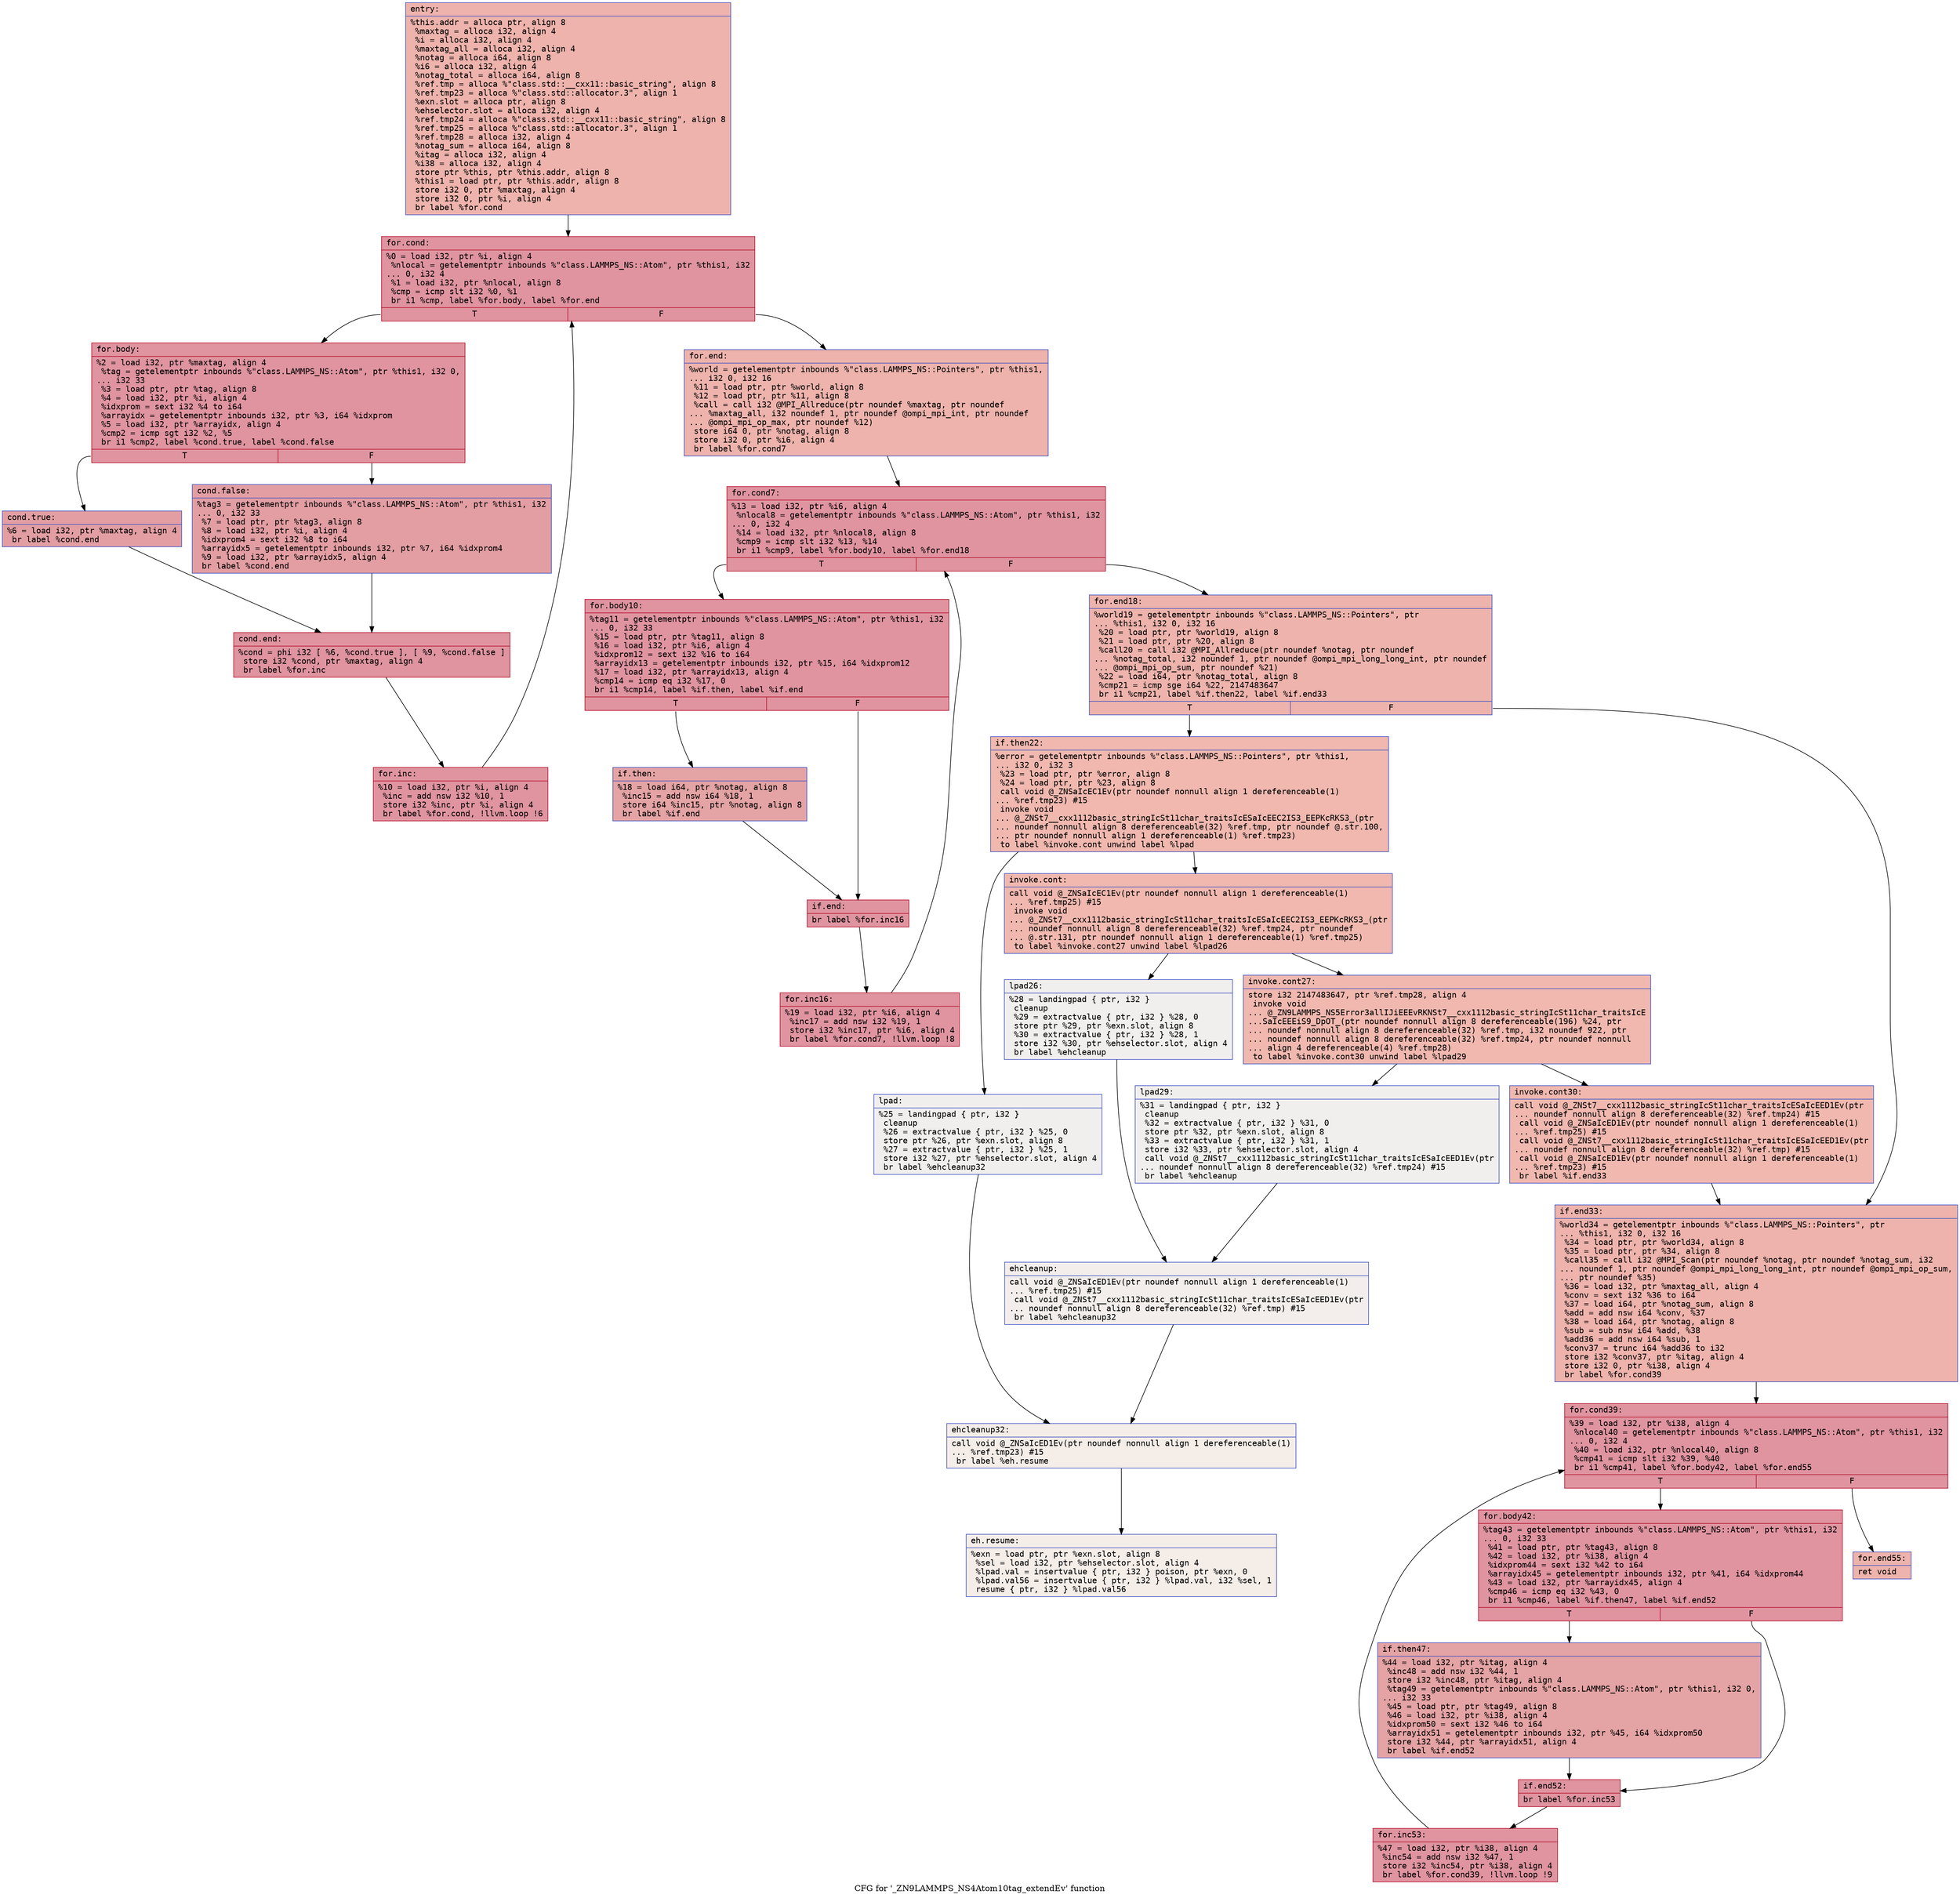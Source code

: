 digraph "CFG for '_ZN9LAMMPS_NS4Atom10tag_extendEv' function" {
	label="CFG for '_ZN9LAMMPS_NS4Atom10tag_extendEv' function";

	Node0x55aea8e51490 [shape=record,color="#3d50c3ff", style=filled, fillcolor="#d6524470" fontname="Courier",label="{entry:\l|  %this.addr = alloca ptr, align 8\l  %maxtag = alloca i32, align 4\l  %i = alloca i32, align 4\l  %maxtag_all = alloca i32, align 4\l  %notag = alloca i64, align 8\l  %i6 = alloca i32, align 4\l  %notag_total = alloca i64, align 8\l  %ref.tmp = alloca %\"class.std::__cxx11::basic_string\", align 8\l  %ref.tmp23 = alloca %\"class.std::allocator.3\", align 1\l  %exn.slot = alloca ptr, align 8\l  %ehselector.slot = alloca i32, align 4\l  %ref.tmp24 = alloca %\"class.std::__cxx11::basic_string\", align 8\l  %ref.tmp25 = alloca %\"class.std::allocator.3\", align 1\l  %ref.tmp28 = alloca i32, align 4\l  %notag_sum = alloca i64, align 8\l  %itag = alloca i32, align 4\l  %i38 = alloca i32, align 4\l  store ptr %this, ptr %this.addr, align 8\l  %this1 = load ptr, ptr %this.addr, align 8\l  store i32 0, ptr %maxtag, align 4\l  store i32 0, ptr %i, align 4\l  br label %for.cond\l}"];
	Node0x55aea8e51490 -> Node0x55aea8e529a0[tooltip="entry -> for.cond\nProbability 100.00%" ];
	Node0x55aea8e529a0 [shape=record,color="#b70d28ff", style=filled, fillcolor="#b70d2870" fontname="Courier",label="{for.cond:\l|  %0 = load i32, ptr %i, align 4\l  %nlocal = getelementptr inbounds %\"class.LAMMPS_NS::Atom\", ptr %this1, i32\l... 0, i32 4\l  %1 = load i32, ptr %nlocal, align 8\l  %cmp = icmp slt i32 %0, %1\l  br i1 %cmp, label %for.body, label %for.end\l|{<s0>T|<s1>F}}"];
	Node0x55aea8e529a0:s0 -> Node0x55aea8e52d20[tooltip="for.cond -> for.body\nProbability 96.88%" ];
	Node0x55aea8e529a0:s1 -> Node0x55aea8e52da0[tooltip="for.cond -> for.end\nProbability 3.12%" ];
	Node0x55aea8e52d20 [shape=record,color="#b70d28ff", style=filled, fillcolor="#b70d2870" fontname="Courier",label="{for.body:\l|  %2 = load i32, ptr %maxtag, align 4\l  %tag = getelementptr inbounds %\"class.LAMMPS_NS::Atom\", ptr %this1, i32 0,\l... i32 33\l  %3 = load ptr, ptr %tag, align 8\l  %4 = load i32, ptr %i, align 4\l  %idxprom = sext i32 %4 to i64\l  %arrayidx = getelementptr inbounds i32, ptr %3, i64 %idxprom\l  %5 = load i32, ptr %arrayidx, align 4\l  %cmp2 = icmp sgt i32 %2, %5\l  br i1 %cmp2, label %cond.true, label %cond.false\l|{<s0>T|<s1>F}}"];
	Node0x55aea8e52d20:s0 -> Node0x55aea8e53530[tooltip="for.body -> cond.true\nProbability 50.00%" ];
	Node0x55aea8e52d20:s1 -> Node0x55aea8e535b0[tooltip="for.body -> cond.false\nProbability 50.00%" ];
	Node0x55aea8e53530 [shape=record,color="#3d50c3ff", style=filled, fillcolor="#be242e70" fontname="Courier",label="{cond.true:\l|  %6 = load i32, ptr %maxtag, align 4\l  br label %cond.end\l}"];
	Node0x55aea8e53530 -> Node0x55aea8e53760[tooltip="cond.true -> cond.end\nProbability 100.00%" ];
	Node0x55aea8e535b0 [shape=record,color="#3d50c3ff", style=filled, fillcolor="#be242e70" fontname="Courier",label="{cond.false:\l|  %tag3 = getelementptr inbounds %\"class.LAMMPS_NS::Atom\", ptr %this1, i32\l... 0, i32 33\l  %7 = load ptr, ptr %tag3, align 8\l  %8 = load i32, ptr %i, align 4\l  %idxprom4 = sext i32 %8 to i64\l  %arrayidx5 = getelementptr inbounds i32, ptr %7, i64 %idxprom4\l  %9 = load i32, ptr %arrayidx5, align 4\l  br label %cond.end\l}"];
	Node0x55aea8e535b0 -> Node0x55aea8e53760[tooltip="cond.false -> cond.end\nProbability 100.00%" ];
	Node0x55aea8e53760 [shape=record,color="#b70d28ff", style=filled, fillcolor="#b70d2870" fontname="Courier",label="{cond.end:\l|  %cond = phi i32 [ %6, %cond.true ], [ %9, %cond.false ]\l  store i32 %cond, ptr %maxtag, align 4\l  br label %for.inc\l}"];
	Node0x55aea8e53760 -> Node0x55aea8e53d50[tooltip="cond.end -> for.inc\nProbability 100.00%" ];
	Node0x55aea8e53d50 [shape=record,color="#b70d28ff", style=filled, fillcolor="#b70d2870" fontname="Courier",label="{for.inc:\l|  %10 = load i32, ptr %i, align 4\l  %inc = add nsw i32 %10, 1\l  store i32 %inc, ptr %i, align 4\l  br label %for.cond, !llvm.loop !6\l}"];
	Node0x55aea8e53d50 -> Node0x55aea8e529a0[tooltip="for.inc -> for.cond\nProbability 100.00%" ];
	Node0x55aea8e52da0 [shape=record,color="#3d50c3ff", style=filled, fillcolor="#d6524470" fontname="Courier",label="{for.end:\l|  %world = getelementptr inbounds %\"class.LAMMPS_NS::Pointers\", ptr %this1,\l... i32 0, i32 16\l  %11 = load ptr, ptr %world, align 8\l  %12 = load ptr, ptr %11, align 8\l  %call = call i32 @MPI_Allreduce(ptr noundef %maxtag, ptr noundef\l... %maxtag_all, i32 noundef 1, ptr noundef @ompi_mpi_int, ptr noundef\l... @ompi_mpi_op_max, ptr noundef %12)\l  store i64 0, ptr %notag, align 8\l  store i32 0, ptr %i6, align 4\l  br label %for.cond7\l}"];
	Node0x55aea8e52da0 -> Node0x55aea8e546e0[tooltip="for.end -> for.cond7\nProbability 100.00%" ];
	Node0x55aea8e546e0 [shape=record,color="#b70d28ff", style=filled, fillcolor="#b70d2870" fontname="Courier",label="{for.cond7:\l|  %13 = load i32, ptr %i6, align 4\l  %nlocal8 = getelementptr inbounds %\"class.LAMMPS_NS::Atom\", ptr %this1, i32\l... 0, i32 4\l  %14 = load i32, ptr %nlocal8, align 8\l  %cmp9 = icmp slt i32 %13, %14\l  br i1 %cmp9, label %for.body10, label %for.end18\l|{<s0>T|<s1>F}}"];
	Node0x55aea8e546e0:s0 -> Node0x55aea8e54a10[tooltip="for.cond7 -> for.body10\nProbability 96.88%" ];
	Node0x55aea8e546e0:s1 -> Node0x55aea8e54a90[tooltip="for.cond7 -> for.end18\nProbability 3.12%" ];
	Node0x55aea8e54a10 [shape=record,color="#b70d28ff", style=filled, fillcolor="#b70d2870" fontname="Courier",label="{for.body10:\l|  %tag11 = getelementptr inbounds %\"class.LAMMPS_NS::Atom\", ptr %this1, i32\l... 0, i32 33\l  %15 = load ptr, ptr %tag11, align 8\l  %16 = load i32, ptr %i6, align 4\l  %idxprom12 = sext i32 %16 to i64\l  %arrayidx13 = getelementptr inbounds i32, ptr %15, i64 %idxprom12\l  %17 = load i32, ptr %arrayidx13, align 4\l  %cmp14 = icmp eq i32 %17, 0\l  br i1 %cmp14, label %if.then, label %if.end\l|{<s0>T|<s1>F}}"];
	Node0x55aea8e54a10:s0 -> Node0x55aea8e52e10[tooltip="for.body10 -> if.then\nProbability 37.50%" ];
	Node0x55aea8e54a10:s1 -> Node0x55aea8e52e80[tooltip="for.body10 -> if.end\nProbability 62.50%" ];
	Node0x55aea8e52e10 [shape=record,color="#3d50c3ff", style=filled, fillcolor="#c32e3170" fontname="Courier",label="{if.then:\l|  %18 = load i64, ptr %notag, align 8\l  %inc15 = add nsw i64 %18, 1\l  store i64 %inc15, ptr %notag, align 8\l  br label %if.end\l}"];
	Node0x55aea8e52e10 -> Node0x55aea8e52e80[tooltip="if.then -> if.end\nProbability 100.00%" ];
	Node0x55aea8e52e80 [shape=record,color="#b70d28ff", style=filled, fillcolor="#b70d2870" fontname="Courier",label="{if.end:\l|  br label %for.inc16\l}"];
	Node0x55aea8e52e80 -> Node0x55aea8e530d0[tooltip="if.end -> for.inc16\nProbability 100.00%" ];
	Node0x55aea8e530d0 [shape=record,color="#b70d28ff", style=filled, fillcolor="#b70d2870" fontname="Courier",label="{for.inc16:\l|  %19 = load i32, ptr %i6, align 4\l  %inc17 = add nsw i32 %19, 1\l  store i32 %inc17, ptr %i6, align 4\l  br label %for.cond7, !llvm.loop !8\l}"];
	Node0x55aea8e530d0 -> Node0x55aea8e546e0[tooltip="for.inc16 -> for.cond7\nProbability 100.00%" ];
	Node0x55aea8e54a90 [shape=record,color="#3d50c3ff", style=filled, fillcolor="#d6524470" fontname="Courier",label="{for.end18:\l|  %world19 = getelementptr inbounds %\"class.LAMMPS_NS::Pointers\", ptr\l... %this1, i32 0, i32 16\l  %20 = load ptr, ptr %world19, align 8\l  %21 = load ptr, ptr %20, align 8\l  %call20 = call i32 @MPI_Allreduce(ptr noundef %notag, ptr noundef\l... %notag_total, i32 noundef 1, ptr noundef @ompi_mpi_long_long_int, ptr noundef\l... @ompi_mpi_op_sum, ptr noundef %21)\l  %22 = load i64, ptr %notag_total, align 8\l  %cmp21 = icmp sge i64 %22, 2147483647\l  br i1 %cmp21, label %if.then22, label %if.end33\l|{<s0>T|<s1>F}}"];
	Node0x55aea8e54a90:s0 -> Node0x55aea8e560c0[tooltip="for.end18 -> if.then22\nProbability 50.00%" ];
	Node0x55aea8e54a90:s1 -> Node0x55aea8e56110[tooltip="for.end18 -> if.end33\nProbability 50.00%" ];
	Node0x55aea8e560c0 [shape=record,color="#3d50c3ff", style=filled, fillcolor="#dc5d4a70" fontname="Courier",label="{if.then22:\l|  %error = getelementptr inbounds %\"class.LAMMPS_NS::Pointers\", ptr %this1,\l... i32 0, i32 3\l  %23 = load ptr, ptr %error, align 8\l  %24 = load ptr, ptr %23, align 8\l  call void @_ZNSaIcEC1Ev(ptr noundef nonnull align 1 dereferenceable(1)\l... %ref.tmp23) #15\l  invoke void\l... @_ZNSt7__cxx1112basic_stringIcSt11char_traitsIcESaIcEEC2IS3_EEPKcRKS3_(ptr\l... noundef nonnull align 8 dereferenceable(32) %ref.tmp, ptr noundef @.str.100,\l... ptr noundef nonnull align 1 dereferenceable(1) %ref.tmp23)\l          to label %invoke.cont unwind label %lpad\l}"];
	Node0x55aea8e560c0 -> Node0x55aea8e565a0[tooltip="if.then22 -> invoke.cont\nProbability 100.00%" ];
	Node0x55aea8e560c0 -> Node0x55aea8e56620[tooltip="if.then22 -> lpad\nProbability 0.00%" ];
	Node0x55aea8e565a0 [shape=record,color="#3d50c3ff", style=filled, fillcolor="#dc5d4a70" fontname="Courier",label="{invoke.cont:\l|  call void @_ZNSaIcEC1Ev(ptr noundef nonnull align 1 dereferenceable(1)\l... %ref.tmp25) #15\l  invoke void\l... @_ZNSt7__cxx1112basic_stringIcSt11char_traitsIcESaIcEEC2IS3_EEPKcRKS3_(ptr\l... noundef nonnull align 8 dereferenceable(32) %ref.tmp24, ptr noundef\l... @.str.131, ptr noundef nonnull align 1 dereferenceable(1) %ref.tmp25)\l          to label %invoke.cont27 unwind label %lpad26\l}"];
	Node0x55aea8e565a0 -> Node0x55aea8e56940[tooltip="invoke.cont -> invoke.cont27\nProbability 100.00%" ];
	Node0x55aea8e565a0 -> Node0x55aea8e56990[tooltip="invoke.cont -> lpad26\nProbability 0.00%" ];
	Node0x55aea8e56940 [shape=record,color="#3d50c3ff", style=filled, fillcolor="#dc5d4a70" fontname="Courier",label="{invoke.cont27:\l|  store i32 2147483647, ptr %ref.tmp28, align 4\l  invoke void\l... @_ZN9LAMMPS_NS5Error3allIJiEEEvRKNSt7__cxx1112basic_stringIcSt11char_traitsIcE\l...SaIcEEEiS9_DpOT_(ptr noundef nonnull align 8 dereferenceable(196) %24, ptr\l... noundef nonnull align 8 dereferenceable(32) %ref.tmp, i32 noundef 922, ptr\l... noundef nonnull align 8 dereferenceable(32) %ref.tmp24, ptr noundef nonnull\l... align 4 dereferenceable(4) %ref.tmp28)\l          to label %invoke.cont30 unwind label %lpad29\l}"];
	Node0x55aea8e56940 -> Node0x55aea8e568f0[tooltip="invoke.cont27 -> invoke.cont30\nProbability 100.00%" ];
	Node0x55aea8e56940 -> Node0x55aea8e56d00[tooltip="invoke.cont27 -> lpad29\nProbability 0.00%" ];
	Node0x55aea8e568f0 [shape=record,color="#3d50c3ff", style=filled, fillcolor="#dc5d4a70" fontname="Courier",label="{invoke.cont30:\l|  call void @_ZNSt7__cxx1112basic_stringIcSt11char_traitsIcESaIcEED1Ev(ptr\l... noundef nonnull align 8 dereferenceable(32) %ref.tmp24) #15\l  call void @_ZNSaIcED1Ev(ptr noundef nonnull align 1 dereferenceable(1)\l... %ref.tmp25) #15\l  call void @_ZNSt7__cxx1112basic_stringIcSt11char_traitsIcESaIcEED1Ev(ptr\l... noundef nonnull align 8 dereferenceable(32) %ref.tmp) #15\l  call void @_ZNSaIcED1Ev(ptr noundef nonnull align 1 dereferenceable(1)\l... %ref.tmp23) #15\l  br label %if.end33\l}"];
	Node0x55aea8e568f0 -> Node0x55aea8e56110[tooltip="invoke.cont30 -> if.end33\nProbability 100.00%" ];
	Node0x55aea8e56620 [shape=record,color="#3d50c3ff", style=filled, fillcolor="#e0dbd870" fontname="Courier",label="{lpad:\l|  %25 = landingpad \{ ptr, i32 \}\l          cleanup\l  %26 = extractvalue \{ ptr, i32 \} %25, 0\l  store ptr %26, ptr %exn.slot, align 8\l  %27 = extractvalue \{ ptr, i32 \} %25, 1\l  store i32 %27, ptr %ehselector.slot, align 4\l  br label %ehcleanup32\l}"];
	Node0x55aea8e56620 -> Node0x55aea8e57780[tooltip="lpad -> ehcleanup32\nProbability 100.00%" ];
	Node0x55aea8e56990 [shape=record,color="#3d50c3ff", style=filled, fillcolor="#e0dbd870" fontname="Courier",label="{lpad26:\l|  %28 = landingpad \{ ptr, i32 \}\l          cleanup\l  %29 = extractvalue \{ ptr, i32 \} %28, 0\l  store ptr %29, ptr %exn.slot, align 8\l  %30 = extractvalue \{ ptr, i32 \} %28, 1\l  store i32 %30, ptr %ehselector.slot, align 4\l  br label %ehcleanup\l}"];
	Node0x55aea8e56990 -> Node0x55aea8e57af0[tooltip="lpad26 -> ehcleanup\nProbability 100.00%" ];
	Node0x55aea8e56d00 [shape=record,color="#3d50c3ff", style=filled, fillcolor="#e0dbd870" fontname="Courier",label="{lpad29:\l|  %31 = landingpad \{ ptr, i32 \}\l          cleanup\l  %32 = extractvalue \{ ptr, i32 \} %31, 0\l  store ptr %32, ptr %exn.slot, align 8\l  %33 = extractvalue \{ ptr, i32 \} %31, 1\l  store i32 %33, ptr %ehselector.slot, align 4\l  call void @_ZNSt7__cxx1112basic_stringIcSt11char_traitsIcESaIcEED1Ev(ptr\l... noundef nonnull align 8 dereferenceable(32) %ref.tmp24) #15\l  br label %ehcleanup\l}"];
	Node0x55aea8e56d00 -> Node0x55aea8e57af0[tooltip="lpad29 -> ehcleanup\nProbability 100.00%" ];
	Node0x55aea8e57af0 [shape=record,color="#3d50c3ff", style=filled, fillcolor="#e5d8d170" fontname="Courier",label="{ehcleanup:\l|  call void @_ZNSaIcED1Ev(ptr noundef nonnull align 1 dereferenceable(1)\l... %ref.tmp25) #15\l  call void @_ZNSt7__cxx1112basic_stringIcSt11char_traitsIcESaIcEED1Ev(ptr\l... noundef nonnull align 8 dereferenceable(32) %ref.tmp) #15\l  br label %ehcleanup32\l}"];
	Node0x55aea8e57af0 -> Node0x55aea8e57780[tooltip="ehcleanup -> ehcleanup32\nProbability 100.00%" ];
	Node0x55aea8e57780 [shape=record,color="#3d50c3ff", style=filled, fillcolor="#e8d6cc70" fontname="Courier",label="{ehcleanup32:\l|  call void @_ZNSaIcED1Ev(ptr noundef nonnull align 1 dereferenceable(1)\l... %ref.tmp23) #15\l  br label %eh.resume\l}"];
	Node0x55aea8e57780 -> Node0x55aea8e58400[tooltip="ehcleanup32 -> eh.resume\nProbability 100.00%" ];
	Node0x55aea8e56110 [shape=record,color="#3d50c3ff", style=filled, fillcolor="#d6524470" fontname="Courier",label="{if.end33:\l|  %world34 = getelementptr inbounds %\"class.LAMMPS_NS::Pointers\", ptr\l... %this1, i32 0, i32 16\l  %34 = load ptr, ptr %world34, align 8\l  %35 = load ptr, ptr %34, align 8\l  %call35 = call i32 @MPI_Scan(ptr noundef %notag, ptr noundef %notag_sum, i32\l... noundef 1, ptr noundef @ompi_mpi_long_long_int, ptr noundef @ompi_mpi_op_sum,\l... ptr noundef %35)\l  %36 = load i32, ptr %maxtag_all, align 4\l  %conv = sext i32 %36 to i64\l  %37 = load i64, ptr %notag_sum, align 8\l  %add = add nsw i64 %conv, %37\l  %38 = load i64, ptr %notag, align 8\l  %sub = sub nsw i64 %add, %38\l  %add36 = add nsw i64 %sub, 1\l  %conv37 = trunc i64 %add36 to i32\l  store i32 %conv37, ptr %itag, align 4\l  store i32 0, ptr %i38, align 4\l  br label %for.cond39\l}"];
	Node0x55aea8e56110 -> Node0x55aea8e58f00[tooltip="if.end33 -> for.cond39\nProbability 100.00%" ];
	Node0x55aea8e58f00 [shape=record,color="#b70d28ff", style=filled, fillcolor="#b70d2870" fontname="Courier",label="{for.cond39:\l|  %39 = load i32, ptr %i38, align 4\l  %nlocal40 = getelementptr inbounds %\"class.LAMMPS_NS::Atom\", ptr %this1, i32\l... 0, i32 4\l  %40 = load i32, ptr %nlocal40, align 8\l  %cmp41 = icmp slt i32 %39, %40\l  br i1 %cmp41, label %for.body42, label %for.end55\l|{<s0>T|<s1>F}}"];
	Node0x55aea8e58f00:s0 -> Node0x55aea8e59230[tooltip="for.cond39 -> for.body42\nProbability 96.88%" ];
	Node0x55aea8e58f00:s1 -> Node0x55aea8e592b0[tooltip="for.cond39 -> for.end55\nProbability 3.12%" ];
	Node0x55aea8e59230 [shape=record,color="#b70d28ff", style=filled, fillcolor="#b70d2870" fontname="Courier",label="{for.body42:\l|  %tag43 = getelementptr inbounds %\"class.LAMMPS_NS::Atom\", ptr %this1, i32\l... 0, i32 33\l  %41 = load ptr, ptr %tag43, align 8\l  %42 = load i32, ptr %i38, align 4\l  %idxprom44 = sext i32 %42 to i64\l  %arrayidx45 = getelementptr inbounds i32, ptr %41, i64 %idxprom44\l  %43 = load i32, ptr %arrayidx45, align 4\l  %cmp46 = icmp eq i32 %43, 0\l  br i1 %cmp46, label %if.then47, label %if.end52\l|{<s0>T|<s1>F}}"];
	Node0x55aea8e59230:s0 -> Node0x55aea8e598c0[tooltip="for.body42 -> if.then47\nProbability 37.50%" ];
	Node0x55aea8e59230:s1 -> Node0x55aea8e59940[tooltip="for.body42 -> if.end52\nProbability 62.50%" ];
	Node0x55aea8e598c0 [shape=record,color="#3d50c3ff", style=filled, fillcolor="#c32e3170" fontname="Courier",label="{if.then47:\l|  %44 = load i32, ptr %itag, align 4\l  %inc48 = add nsw i32 %44, 1\l  store i32 %inc48, ptr %itag, align 4\l  %tag49 = getelementptr inbounds %\"class.LAMMPS_NS::Atom\", ptr %this1, i32 0,\l... i32 33\l  %45 = load ptr, ptr %tag49, align 8\l  %46 = load i32, ptr %i38, align 4\l  %idxprom50 = sext i32 %46 to i64\l  %arrayidx51 = getelementptr inbounds i32, ptr %45, i64 %idxprom50\l  store i32 %44, ptr %arrayidx51, align 4\l  br label %if.end52\l}"];
	Node0x55aea8e598c0 -> Node0x55aea8e59940[tooltip="if.then47 -> if.end52\nProbability 100.00%" ];
	Node0x55aea8e59940 [shape=record,color="#b70d28ff", style=filled, fillcolor="#b70d2870" fontname="Courier",label="{if.end52:\l|  br label %for.inc53\l}"];
	Node0x55aea8e59940 -> Node0x55aea8e5a100[tooltip="if.end52 -> for.inc53\nProbability 100.00%" ];
	Node0x55aea8e5a100 [shape=record,color="#b70d28ff", style=filled, fillcolor="#b70d2870" fontname="Courier",label="{for.inc53:\l|  %47 = load i32, ptr %i38, align 4\l  %inc54 = add nsw i32 %47, 1\l  store i32 %inc54, ptr %i38, align 4\l  br label %for.cond39, !llvm.loop !9\l}"];
	Node0x55aea8e5a100 -> Node0x55aea8e58f00[tooltip="for.inc53 -> for.cond39\nProbability 100.00%" ];
	Node0x55aea8e592b0 [shape=record,color="#3d50c3ff", style=filled, fillcolor="#d6524470" fontname="Courier",label="{for.end55:\l|  ret void\l}"];
	Node0x55aea8e58400 [shape=record,color="#3d50c3ff", style=filled, fillcolor="#e8d6cc70" fontname="Courier",label="{eh.resume:\l|  %exn = load ptr, ptr %exn.slot, align 8\l  %sel = load i32, ptr %ehselector.slot, align 4\l  %lpad.val = insertvalue \{ ptr, i32 \} poison, ptr %exn, 0\l  %lpad.val56 = insertvalue \{ ptr, i32 \} %lpad.val, i32 %sel, 1\l  resume \{ ptr, i32 \} %lpad.val56\l}"];
}
